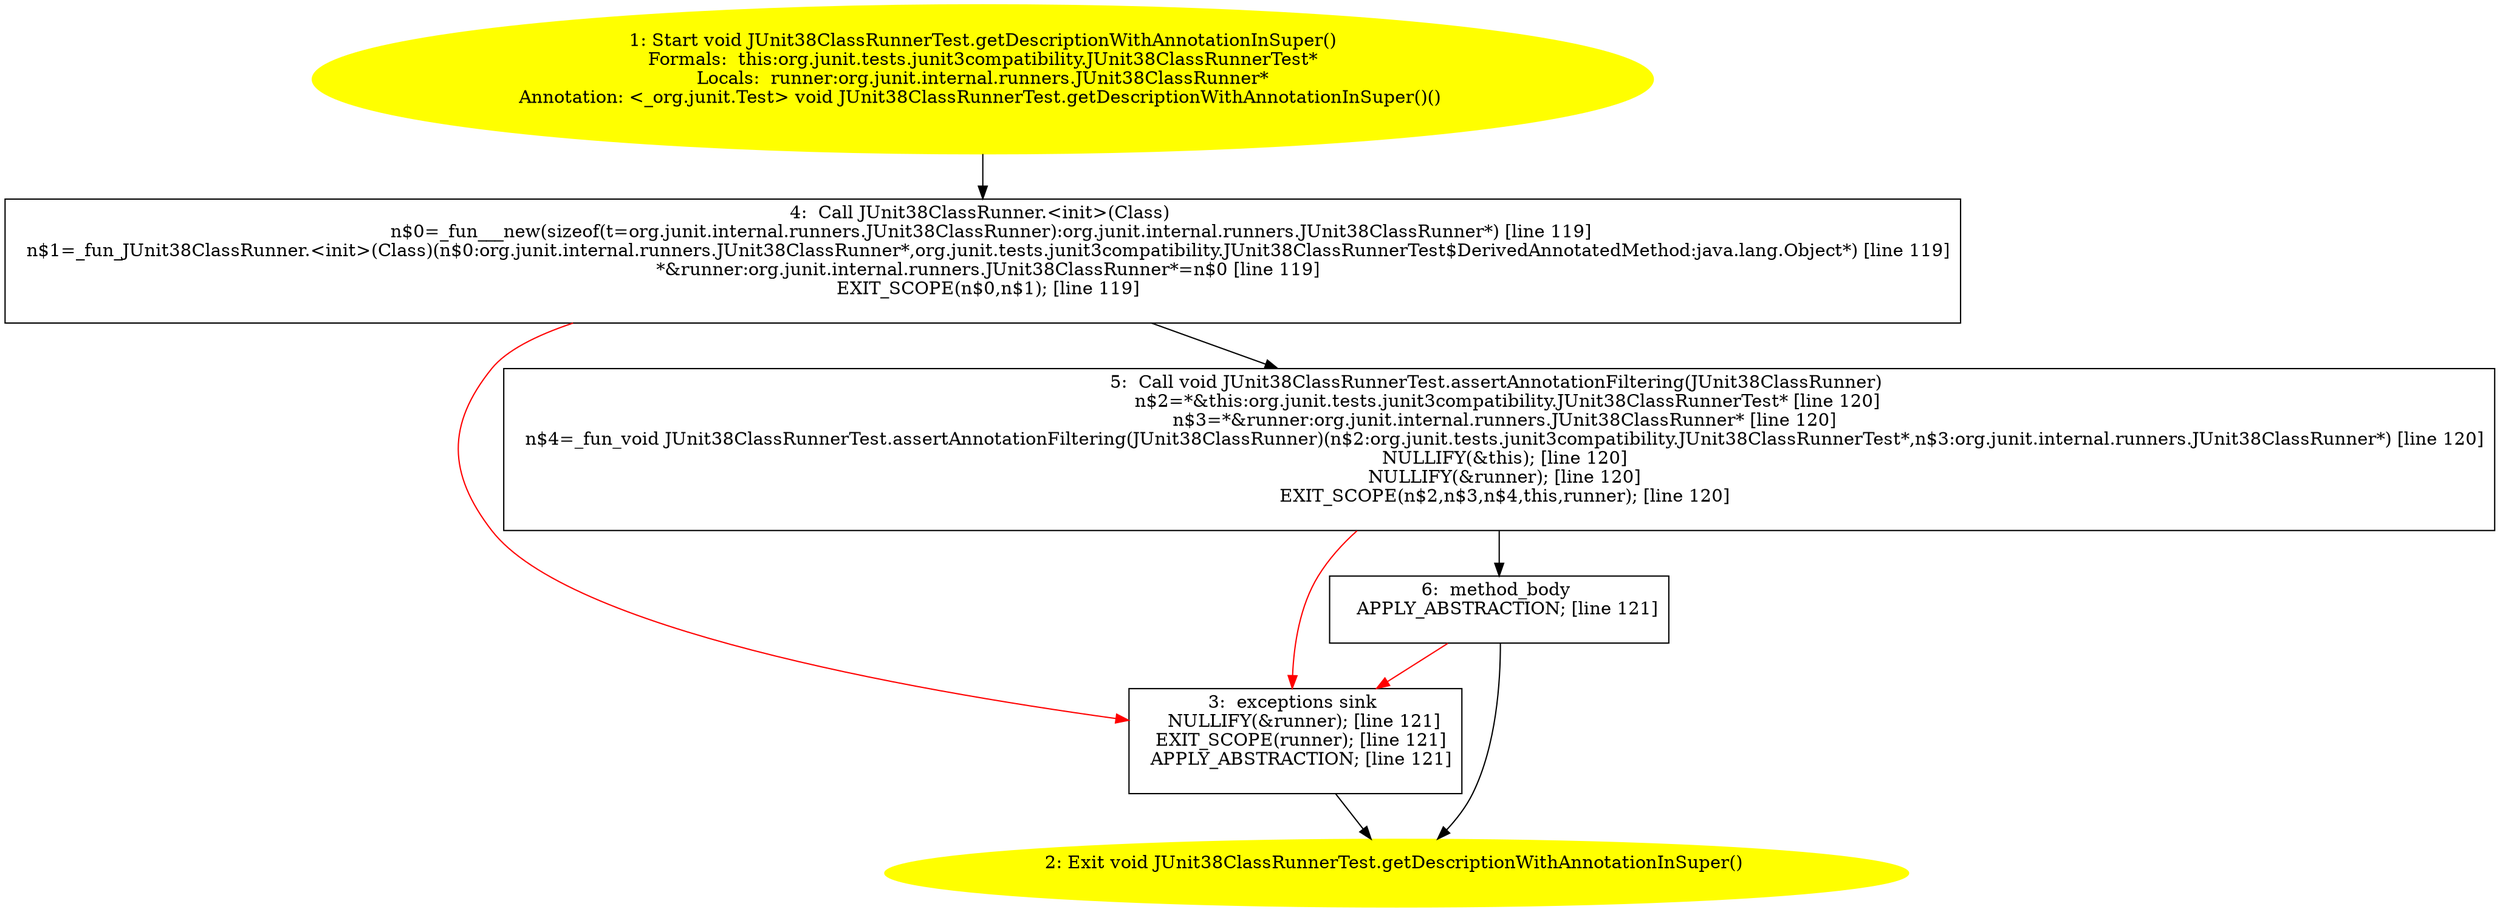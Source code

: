 /* @generated */
digraph cfg {
"org.junit.tests.junit3compatibility.JUnit38ClassRunnerTest.getDescriptionWithAnnotationInSuper():voi.50c2d26e7d5bc2aea55fea0b0b02f6e4_1" [label="1: Start void JUnit38ClassRunnerTest.getDescriptionWithAnnotationInSuper()\nFormals:  this:org.junit.tests.junit3compatibility.JUnit38ClassRunnerTest*\nLocals:  runner:org.junit.internal.runners.JUnit38ClassRunner*\nAnnotation: <_org.junit.Test> void JUnit38ClassRunnerTest.getDescriptionWithAnnotationInSuper()() \n  " color=yellow style=filled]
	

	 "org.junit.tests.junit3compatibility.JUnit38ClassRunnerTest.getDescriptionWithAnnotationInSuper():voi.50c2d26e7d5bc2aea55fea0b0b02f6e4_1" -> "org.junit.tests.junit3compatibility.JUnit38ClassRunnerTest.getDescriptionWithAnnotationInSuper():voi.50c2d26e7d5bc2aea55fea0b0b02f6e4_4" ;
"org.junit.tests.junit3compatibility.JUnit38ClassRunnerTest.getDescriptionWithAnnotationInSuper():voi.50c2d26e7d5bc2aea55fea0b0b02f6e4_2" [label="2: Exit void JUnit38ClassRunnerTest.getDescriptionWithAnnotationInSuper() \n  " color=yellow style=filled]
	

"org.junit.tests.junit3compatibility.JUnit38ClassRunnerTest.getDescriptionWithAnnotationInSuper():voi.50c2d26e7d5bc2aea55fea0b0b02f6e4_3" [label="3:  exceptions sink \n   NULLIFY(&runner); [line 121]\n  EXIT_SCOPE(runner); [line 121]\n  APPLY_ABSTRACTION; [line 121]\n " shape="box"]
	

	 "org.junit.tests.junit3compatibility.JUnit38ClassRunnerTest.getDescriptionWithAnnotationInSuper():voi.50c2d26e7d5bc2aea55fea0b0b02f6e4_3" -> "org.junit.tests.junit3compatibility.JUnit38ClassRunnerTest.getDescriptionWithAnnotationInSuper():voi.50c2d26e7d5bc2aea55fea0b0b02f6e4_2" ;
"org.junit.tests.junit3compatibility.JUnit38ClassRunnerTest.getDescriptionWithAnnotationInSuper():voi.50c2d26e7d5bc2aea55fea0b0b02f6e4_4" [label="4:  Call JUnit38ClassRunner.<init>(Class) \n   n$0=_fun___new(sizeof(t=org.junit.internal.runners.JUnit38ClassRunner):org.junit.internal.runners.JUnit38ClassRunner*) [line 119]\n  n$1=_fun_JUnit38ClassRunner.<init>(Class)(n$0:org.junit.internal.runners.JUnit38ClassRunner*,org.junit.tests.junit3compatibility.JUnit38ClassRunnerTest$DerivedAnnotatedMethod:java.lang.Object*) [line 119]\n  *&runner:org.junit.internal.runners.JUnit38ClassRunner*=n$0 [line 119]\n  EXIT_SCOPE(n$0,n$1); [line 119]\n " shape="box"]
	

	 "org.junit.tests.junit3compatibility.JUnit38ClassRunnerTest.getDescriptionWithAnnotationInSuper():voi.50c2d26e7d5bc2aea55fea0b0b02f6e4_4" -> "org.junit.tests.junit3compatibility.JUnit38ClassRunnerTest.getDescriptionWithAnnotationInSuper():voi.50c2d26e7d5bc2aea55fea0b0b02f6e4_5" ;
	 "org.junit.tests.junit3compatibility.JUnit38ClassRunnerTest.getDescriptionWithAnnotationInSuper():voi.50c2d26e7d5bc2aea55fea0b0b02f6e4_4" -> "org.junit.tests.junit3compatibility.JUnit38ClassRunnerTest.getDescriptionWithAnnotationInSuper():voi.50c2d26e7d5bc2aea55fea0b0b02f6e4_3" [color="red" ];
"org.junit.tests.junit3compatibility.JUnit38ClassRunnerTest.getDescriptionWithAnnotationInSuper():voi.50c2d26e7d5bc2aea55fea0b0b02f6e4_5" [label="5:  Call void JUnit38ClassRunnerTest.assertAnnotationFiltering(JUnit38ClassRunner) \n   n$2=*&this:org.junit.tests.junit3compatibility.JUnit38ClassRunnerTest* [line 120]\n  n$3=*&runner:org.junit.internal.runners.JUnit38ClassRunner* [line 120]\n  n$4=_fun_void JUnit38ClassRunnerTest.assertAnnotationFiltering(JUnit38ClassRunner)(n$2:org.junit.tests.junit3compatibility.JUnit38ClassRunnerTest*,n$3:org.junit.internal.runners.JUnit38ClassRunner*) [line 120]\n  NULLIFY(&this); [line 120]\n  NULLIFY(&runner); [line 120]\n  EXIT_SCOPE(n$2,n$3,n$4,this,runner); [line 120]\n " shape="box"]
	

	 "org.junit.tests.junit3compatibility.JUnit38ClassRunnerTest.getDescriptionWithAnnotationInSuper():voi.50c2d26e7d5bc2aea55fea0b0b02f6e4_5" -> "org.junit.tests.junit3compatibility.JUnit38ClassRunnerTest.getDescriptionWithAnnotationInSuper():voi.50c2d26e7d5bc2aea55fea0b0b02f6e4_6" ;
	 "org.junit.tests.junit3compatibility.JUnit38ClassRunnerTest.getDescriptionWithAnnotationInSuper():voi.50c2d26e7d5bc2aea55fea0b0b02f6e4_5" -> "org.junit.tests.junit3compatibility.JUnit38ClassRunnerTest.getDescriptionWithAnnotationInSuper():voi.50c2d26e7d5bc2aea55fea0b0b02f6e4_3" [color="red" ];
"org.junit.tests.junit3compatibility.JUnit38ClassRunnerTest.getDescriptionWithAnnotationInSuper():voi.50c2d26e7d5bc2aea55fea0b0b02f6e4_6" [label="6:  method_body \n   APPLY_ABSTRACTION; [line 121]\n " shape="box"]
	

	 "org.junit.tests.junit3compatibility.JUnit38ClassRunnerTest.getDescriptionWithAnnotationInSuper():voi.50c2d26e7d5bc2aea55fea0b0b02f6e4_6" -> "org.junit.tests.junit3compatibility.JUnit38ClassRunnerTest.getDescriptionWithAnnotationInSuper():voi.50c2d26e7d5bc2aea55fea0b0b02f6e4_2" ;
	 "org.junit.tests.junit3compatibility.JUnit38ClassRunnerTest.getDescriptionWithAnnotationInSuper():voi.50c2d26e7d5bc2aea55fea0b0b02f6e4_6" -> "org.junit.tests.junit3compatibility.JUnit38ClassRunnerTest.getDescriptionWithAnnotationInSuper():voi.50c2d26e7d5bc2aea55fea0b0b02f6e4_3" [color="red" ];
}
